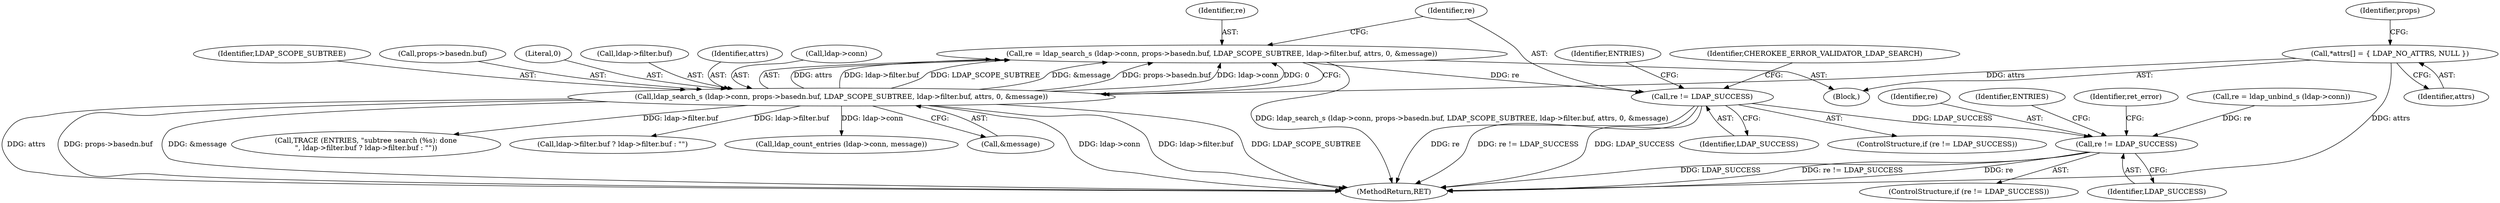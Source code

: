 digraph "0_webserver_fbda667221c51f0aa476a02366e0cf66cb012f88@API" {
"1000178" [label="(Call,re = ldap_search_s (ldap->conn, props->basedn.buf, LDAP_SCOPE_SUBTREE, ldap->filter.buf, attrs, 0, &message))"];
"1000180" [label="(Call,ldap_search_s (ldap->conn, props->basedn.buf, LDAP_SCOPE_SUBTREE, ldap->filter.buf, attrs, 0, &message))"];
"1000120" [label="(Call,*attrs[] = { LDAP_NO_ATTRS, NULL })"];
"1000200" [label="(Call,re != LDAP_SUCCESS)"];
"1000310" [label="(Call,re != LDAP_SUCCESS)"];
"1000189" [label="(Identifier,LDAP_SCOPE_SUBTREE)"];
"1000184" [label="(Call,props->basedn.buf)"];
"1000312" [label="(Identifier,LDAP_SUCCESS)"];
"1000220" [label="(Call,TRACE (ENTRIES, \"subtree search (%s): done\n\", ldap->filter.buf ? ldap->filter.buf : \"\"))"];
"1000199" [label="(ControlStructure,if (re != LDAP_SUCCESS))"];
"1000179" [label="(Identifier,re)"];
"1000223" [label="(Call,ldap->filter.buf ? ldap->filter.buf : \"\")"];
"1000221" [label="(Identifier,ENTRIES)"];
"1000237" [label="(Call,ldap_count_entries (ldap->conn, message))"];
"1000197" [label="(Call,&message)"];
"1000303" [label="(Call,re = ldap_unbind_s (ldap->conn))"];
"1000120" [label="(Call,*attrs[] = { LDAP_NO_ATTRS, NULL })"];
"1000180" [label="(Call,ldap_search_s (ldap->conn, props->basedn.buf, LDAP_SCOPE_SUBTREE, ldap->filter.buf, attrs, 0, &message))"];
"1000196" [label="(Literal,0)"];
"1000205" [label="(Identifier,CHEROKEE_ERROR_VALIDATOR_LDAP_SEARCH)"];
"1000124" [label="(Identifier,props)"];
"1000311" [label="(Identifier,re)"];
"1000178" [label="(Call,re = ldap_search_s (ldap->conn, props->basedn.buf, LDAP_SCOPE_SUBTREE, ldap->filter.buf, attrs, 0, &message))"];
"1000190" [label="(Call,ldap->filter.buf)"];
"1000112" [label="(Block,)"];
"1000200" [label="(Call,re != LDAP_SUCCESS)"];
"1000310" [label="(Call,re != LDAP_SUCCESS)"];
"1000195" [label="(Identifier,attrs)"];
"1000201" [label="(Identifier,re)"];
"1000181" [label="(Call,ldap->conn)"];
"1000316" [label="(Identifier,ENTRIES)"];
"1000202" [label="(Identifier,LDAP_SUCCESS)"];
"1000309" [label="(ControlStructure,if (re != LDAP_SUCCESS))"];
"1000314" [label="(Identifier,ret_error)"];
"1000121" [label="(Identifier,attrs)"];
"1000327" [label="(MethodReturn,RET)"];
"1000178" -> "1000112"  [label="AST: "];
"1000178" -> "1000180"  [label="CFG: "];
"1000179" -> "1000178"  [label="AST: "];
"1000180" -> "1000178"  [label="AST: "];
"1000201" -> "1000178"  [label="CFG: "];
"1000178" -> "1000327"  [label="DDG: ldap_search_s (ldap->conn, props->basedn.buf, LDAP_SCOPE_SUBTREE, ldap->filter.buf, attrs, 0, &message)"];
"1000180" -> "1000178"  [label="DDG: attrs"];
"1000180" -> "1000178"  [label="DDG: ldap->filter.buf"];
"1000180" -> "1000178"  [label="DDG: LDAP_SCOPE_SUBTREE"];
"1000180" -> "1000178"  [label="DDG: &message"];
"1000180" -> "1000178"  [label="DDG: props->basedn.buf"];
"1000180" -> "1000178"  [label="DDG: ldap->conn"];
"1000180" -> "1000178"  [label="DDG: 0"];
"1000178" -> "1000200"  [label="DDG: re"];
"1000180" -> "1000197"  [label="CFG: "];
"1000181" -> "1000180"  [label="AST: "];
"1000184" -> "1000180"  [label="AST: "];
"1000189" -> "1000180"  [label="AST: "];
"1000190" -> "1000180"  [label="AST: "];
"1000195" -> "1000180"  [label="AST: "];
"1000196" -> "1000180"  [label="AST: "];
"1000197" -> "1000180"  [label="AST: "];
"1000180" -> "1000327"  [label="DDG: ldap->conn"];
"1000180" -> "1000327"  [label="DDG: ldap->filter.buf"];
"1000180" -> "1000327"  [label="DDG: LDAP_SCOPE_SUBTREE"];
"1000180" -> "1000327"  [label="DDG: attrs"];
"1000180" -> "1000327"  [label="DDG: props->basedn.buf"];
"1000180" -> "1000327"  [label="DDG: &message"];
"1000120" -> "1000180"  [label="DDG: attrs"];
"1000180" -> "1000220"  [label="DDG: ldap->filter.buf"];
"1000180" -> "1000223"  [label="DDG: ldap->filter.buf"];
"1000180" -> "1000237"  [label="DDG: ldap->conn"];
"1000120" -> "1000112"  [label="AST: "];
"1000120" -> "1000121"  [label="CFG: "];
"1000121" -> "1000120"  [label="AST: "];
"1000124" -> "1000120"  [label="CFG: "];
"1000120" -> "1000327"  [label="DDG: attrs"];
"1000200" -> "1000199"  [label="AST: "];
"1000200" -> "1000202"  [label="CFG: "];
"1000201" -> "1000200"  [label="AST: "];
"1000202" -> "1000200"  [label="AST: "];
"1000205" -> "1000200"  [label="CFG: "];
"1000221" -> "1000200"  [label="CFG: "];
"1000200" -> "1000327"  [label="DDG: re"];
"1000200" -> "1000327"  [label="DDG: re != LDAP_SUCCESS"];
"1000200" -> "1000327"  [label="DDG: LDAP_SUCCESS"];
"1000200" -> "1000310"  [label="DDG: LDAP_SUCCESS"];
"1000310" -> "1000309"  [label="AST: "];
"1000310" -> "1000312"  [label="CFG: "];
"1000311" -> "1000310"  [label="AST: "];
"1000312" -> "1000310"  [label="AST: "];
"1000314" -> "1000310"  [label="CFG: "];
"1000316" -> "1000310"  [label="CFG: "];
"1000310" -> "1000327"  [label="DDG: LDAP_SUCCESS"];
"1000310" -> "1000327"  [label="DDG: re != LDAP_SUCCESS"];
"1000310" -> "1000327"  [label="DDG: re"];
"1000303" -> "1000310"  [label="DDG: re"];
}
